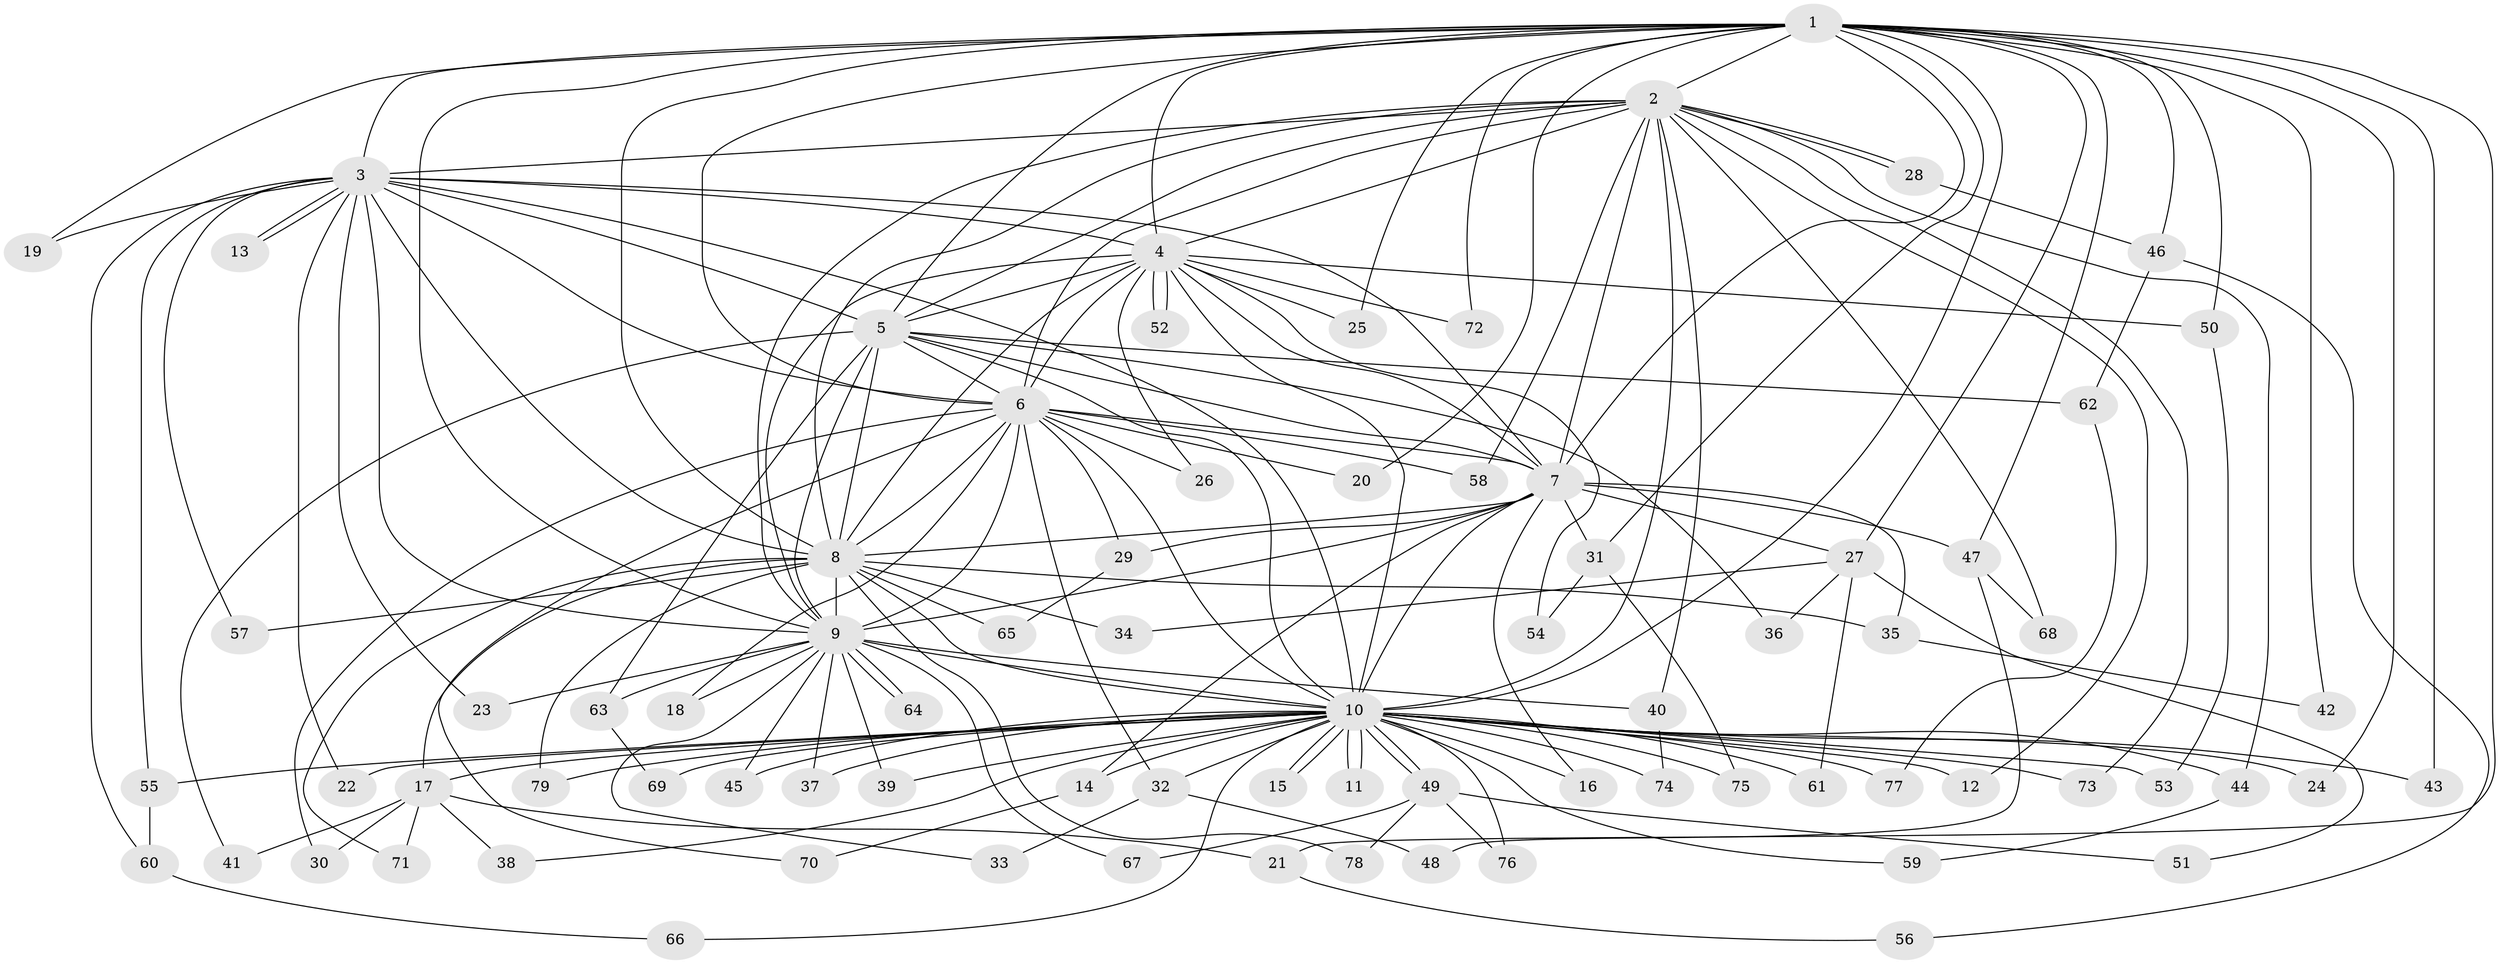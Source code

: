 // coarse degree distribution, {16: 0.09375, 11: 0.0625, 12: 0.09375, 1: 0.09375, 3: 0.125, 6: 0.0625, 2: 0.375, 4: 0.0625, 5: 0.03125}
// Generated by graph-tools (version 1.1) at 2025/49/03/04/25 22:49:55]
// undirected, 79 vertices, 183 edges
graph export_dot {
  node [color=gray90,style=filled];
  1;
  2;
  3;
  4;
  5;
  6;
  7;
  8;
  9;
  10;
  11;
  12;
  13;
  14;
  15;
  16;
  17;
  18;
  19;
  20;
  21;
  22;
  23;
  24;
  25;
  26;
  27;
  28;
  29;
  30;
  31;
  32;
  33;
  34;
  35;
  36;
  37;
  38;
  39;
  40;
  41;
  42;
  43;
  44;
  45;
  46;
  47;
  48;
  49;
  50;
  51;
  52;
  53;
  54;
  55;
  56;
  57;
  58;
  59;
  60;
  61;
  62;
  63;
  64;
  65;
  66;
  67;
  68;
  69;
  70;
  71;
  72;
  73;
  74;
  75;
  76;
  77;
  78;
  79;
  1 -- 2;
  1 -- 3;
  1 -- 4;
  1 -- 5;
  1 -- 6;
  1 -- 7;
  1 -- 8;
  1 -- 9;
  1 -- 10;
  1 -- 19;
  1 -- 20;
  1 -- 21;
  1 -- 24;
  1 -- 25;
  1 -- 27;
  1 -- 31;
  1 -- 42;
  1 -- 43;
  1 -- 46;
  1 -- 47;
  1 -- 50;
  1 -- 72;
  2 -- 3;
  2 -- 4;
  2 -- 5;
  2 -- 6;
  2 -- 7;
  2 -- 8;
  2 -- 9;
  2 -- 10;
  2 -- 12;
  2 -- 28;
  2 -- 28;
  2 -- 40;
  2 -- 44;
  2 -- 58;
  2 -- 68;
  2 -- 73;
  3 -- 4;
  3 -- 5;
  3 -- 6;
  3 -- 7;
  3 -- 8;
  3 -- 9;
  3 -- 10;
  3 -- 13;
  3 -- 13;
  3 -- 19;
  3 -- 22;
  3 -- 23;
  3 -- 55;
  3 -- 57;
  3 -- 60;
  4 -- 5;
  4 -- 6;
  4 -- 7;
  4 -- 8;
  4 -- 9;
  4 -- 10;
  4 -- 25;
  4 -- 26;
  4 -- 50;
  4 -- 52;
  4 -- 52;
  4 -- 54;
  4 -- 72;
  5 -- 6;
  5 -- 7;
  5 -- 8;
  5 -- 9;
  5 -- 10;
  5 -- 36;
  5 -- 41;
  5 -- 62;
  5 -- 63;
  6 -- 7;
  6 -- 8;
  6 -- 9;
  6 -- 10;
  6 -- 18;
  6 -- 20;
  6 -- 26;
  6 -- 29;
  6 -- 30;
  6 -- 32;
  6 -- 58;
  6 -- 70;
  7 -- 8;
  7 -- 9;
  7 -- 10;
  7 -- 14;
  7 -- 16;
  7 -- 27;
  7 -- 29;
  7 -- 31;
  7 -- 35;
  7 -- 47;
  8 -- 9;
  8 -- 10;
  8 -- 17;
  8 -- 34;
  8 -- 35;
  8 -- 57;
  8 -- 65;
  8 -- 71;
  8 -- 78;
  8 -- 79;
  9 -- 10;
  9 -- 18;
  9 -- 23;
  9 -- 33;
  9 -- 37;
  9 -- 39;
  9 -- 40;
  9 -- 45;
  9 -- 63;
  9 -- 64;
  9 -- 64;
  9 -- 67;
  10 -- 11;
  10 -- 11;
  10 -- 12;
  10 -- 14;
  10 -- 15;
  10 -- 15;
  10 -- 16;
  10 -- 17;
  10 -- 22;
  10 -- 24;
  10 -- 32;
  10 -- 37;
  10 -- 38;
  10 -- 39;
  10 -- 43;
  10 -- 44;
  10 -- 45;
  10 -- 49;
  10 -- 49;
  10 -- 53;
  10 -- 55;
  10 -- 59;
  10 -- 61;
  10 -- 66;
  10 -- 69;
  10 -- 73;
  10 -- 74;
  10 -- 75;
  10 -- 76;
  10 -- 77;
  10 -- 79;
  14 -- 70;
  17 -- 21;
  17 -- 30;
  17 -- 38;
  17 -- 41;
  17 -- 71;
  21 -- 56;
  27 -- 34;
  27 -- 36;
  27 -- 51;
  27 -- 61;
  28 -- 46;
  29 -- 65;
  31 -- 54;
  31 -- 75;
  32 -- 33;
  32 -- 48;
  35 -- 42;
  40 -- 74;
  44 -- 59;
  46 -- 56;
  46 -- 62;
  47 -- 48;
  47 -- 68;
  49 -- 51;
  49 -- 67;
  49 -- 76;
  49 -- 78;
  50 -- 53;
  55 -- 60;
  60 -- 66;
  62 -- 77;
  63 -- 69;
}
